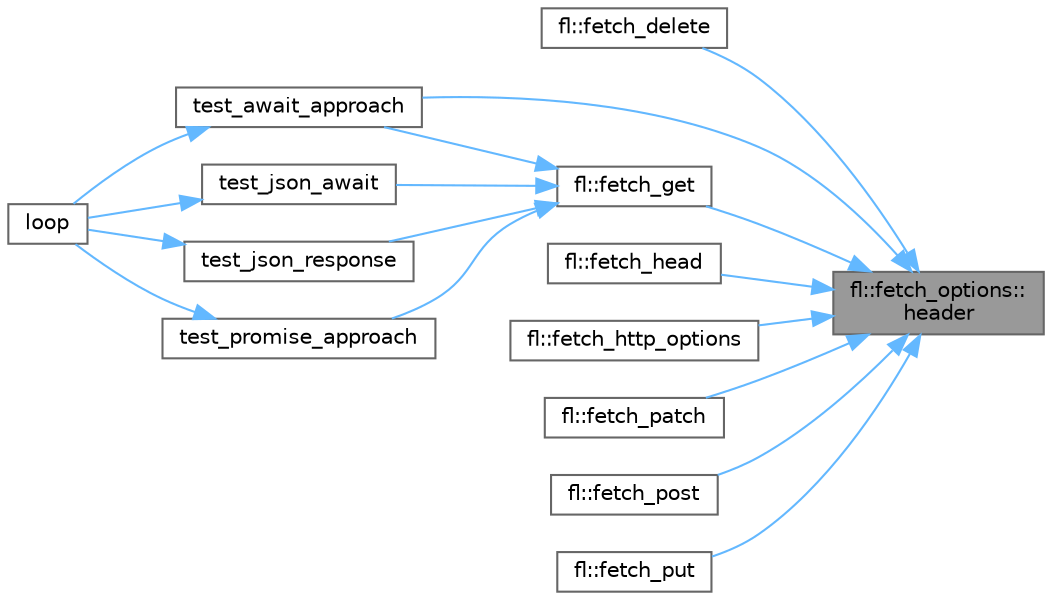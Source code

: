 digraph "fl::fetch_options::header"
{
 // INTERACTIVE_SVG=YES
 // LATEX_PDF_SIZE
  bgcolor="transparent";
  edge [fontname=Helvetica,fontsize=10,labelfontname=Helvetica,labelfontsize=10];
  node [fontname=Helvetica,fontsize=10,shape=box,height=0.2,width=0.4];
  rankdir="RL";
  Node1 [id="Node000001",label="fl::fetch_options::\lheader",height=0.2,width=0.4,color="gray40", fillcolor="grey60", style="filled", fontcolor="black",tooltip="Add header."];
  Node1 -> Node2 [id="edge1_Node000001_Node000002",dir="back",color="steelblue1",style="solid",tooltip=" "];
  Node2 [id="Node000002",label="fl::fetch_delete",height=0.2,width=0.4,color="grey40", fillcolor="white", style="filled",URL="$d4/d36/namespacefl_a075cee505b6fb33f50d091c72119fe1b.html#a075cee505b6fb33f50d091c72119fe1b",tooltip="HTTP DELETE request."];
  Node1 -> Node3 [id="edge2_Node000001_Node000003",dir="back",color="steelblue1",style="solid",tooltip=" "];
  Node3 [id="Node000003",label="fl::fetch_get",height=0.2,width=0.4,color="grey40", fillcolor="white", style="filled",URL="$d4/d36/namespacefl_af42605edbdf3f35d997e6da5be2c02a5.html#af42605edbdf3f35d997e6da5be2c02a5",tooltip="HTTP GET request."];
  Node3 -> Node4 [id="edge3_Node000003_Node000004",dir="back",color="steelblue1",style="solid",tooltip=" "];
  Node4 [id="Node000004",label="test_await_approach",height=0.2,width=0.4,color="grey40", fillcolor="white", style="filled",URL="$d5/dec/_net_test_real_8h_a75e6549812ad7bff897e0c92a225878a.html#a75e6549812ad7bff897e0c92a225878a",tooltip=" "];
  Node4 -> Node5 [id="edge4_Node000004_Node000005",dir="back",color="steelblue1",style="solid",tooltip=" "];
  Node5 [id="Node000005",label="loop",height=0.2,width=0.4,color="grey40", fillcolor="white", style="filled",URL="$d5/dec/_net_test_real_8h_afe461d27b9c48d5921c00d521181f12f.html#afe461d27b9c48d5921c00d521181f12f",tooltip=" "];
  Node3 -> Node6 [id="edge5_Node000003_Node000006",dir="back",color="steelblue1",style="solid",tooltip=" "];
  Node6 [id="Node000006",label="test_json_await",height=0.2,width=0.4,color="grey40", fillcolor="white", style="filled",URL="$d5/dec/_net_test_real_8h_a648cd3d90f8e240cbbfe5cb934057124.html#a648cd3d90f8e240cbbfe5cb934057124",tooltip="APPROACH 4: JSON Response with await pattern   Same JSON handling but using await_top_level for synch..."];
  Node6 -> Node5 [id="edge6_Node000006_Node000005",dir="back",color="steelblue1",style="solid",tooltip=" "];
  Node3 -> Node7 [id="edge7_Node000003_Node000007",dir="back",color="steelblue1",style="solid",tooltip=" "];
  Node7 [id="Node000007",label="test_json_response",height=0.2,width=0.4,color="grey40", fillcolor="white", style="filled",URL="$d5/dec/_net_test_real_8h_ac300da999139e52ab96307f86d7fa84d.html#ac300da999139e52ab96307f86d7fa84d",tooltip="APPROACH 3: JSON Response Handling with FastLED's ideal JSON API This demonstrates fetch responses wi..."];
  Node7 -> Node5 [id="edge8_Node000007_Node000005",dir="back",color="steelblue1",style="solid",tooltip=" "];
  Node3 -> Node8 [id="edge9_Node000003_Node000008",dir="back",color="steelblue1",style="solid",tooltip=" "];
  Node8 [id="Node000008",label="test_promise_approach",height=0.2,width=0.4,color="grey40", fillcolor="white", style="filled",URL="$d5/dec/_net_test_real_8h_a63e6ab1f58438832fe951d98467c6db1.html#a63e6ab1f58438832fe951d98467c6db1",tooltip=" "];
  Node8 -> Node5 [id="edge10_Node000008_Node000005",dir="back",color="steelblue1",style="solid",tooltip=" "];
  Node1 -> Node9 [id="edge11_Node000001_Node000009",dir="back",color="steelblue1",style="solid",tooltip=" "];
  Node9 [id="Node000009",label="fl::fetch_head",height=0.2,width=0.4,color="grey40", fillcolor="white", style="filled",URL="$d4/d36/namespacefl_a022d6f3739e15bcb2c53ca8a989ef4cc.html#a022d6f3739e15bcb2c53ca8a989ef4cc",tooltip="HTTP HEAD request."];
  Node1 -> Node10 [id="edge12_Node000001_Node000010",dir="back",color="steelblue1",style="solid",tooltip=" "];
  Node10 [id="Node000010",label="fl::fetch_http_options",height=0.2,width=0.4,color="grey40", fillcolor="white", style="filled",URL="$d4/d36/namespacefl_a275e9b11a1adc93d8fe97fd4c36a3fc8.html#a275e9b11a1adc93d8fe97fd4c36a3fc8",tooltip="HTTP OPTIONS request."];
  Node1 -> Node11 [id="edge13_Node000001_Node000011",dir="back",color="steelblue1",style="solid",tooltip=" "];
  Node11 [id="Node000011",label="fl::fetch_patch",height=0.2,width=0.4,color="grey40", fillcolor="white", style="filled",URL="$d4/d36/namespacefl_a637eab154a69618fb83024fb6ca7a623.html#a637eab154a69618fb83024fb6ca7a623",tooltip="HTTP PATCH request."];
  Node1 -> Node12 [id="edge14_Node000001_Node000012",dir="back",color="steelblue1",style="solid",tooltip=" "];
  Node12 [id="Node000012",label="fl::fetch_post",height=0.2,width=0.4,color="grey40", fillcolor="white", style="filled",URL="$d4/d36/namespacefl_abd106b1e43c863c783b884d732271bc1.html#abd106b1e43c863c783b884d732271bc1",tooltip="HTTP POST request."];
  Node1 -> Node13 [id="edge15_Node000001_Node000013",dir="back",color="steelblue1",style="solid",tooltip=" "];
  Node13 [id="Node000013",label="fl::fetch_put",height=0.2,width=0.4,color="grey40", fillcolor="white", style="filled",URL="$d4/d36/namespacefl_a5a10f48c7ebf47ace2e4c0243108fe69.html#a5a10f48c7ebf47ace2e4c0243108fe69",tooltip="HTTP PUT request."];
  Node1 -> Node4 [id="edge16_Node000001_Node000004",dir="back",color="steelblue1",style="solid",tooltip=" "];
}
